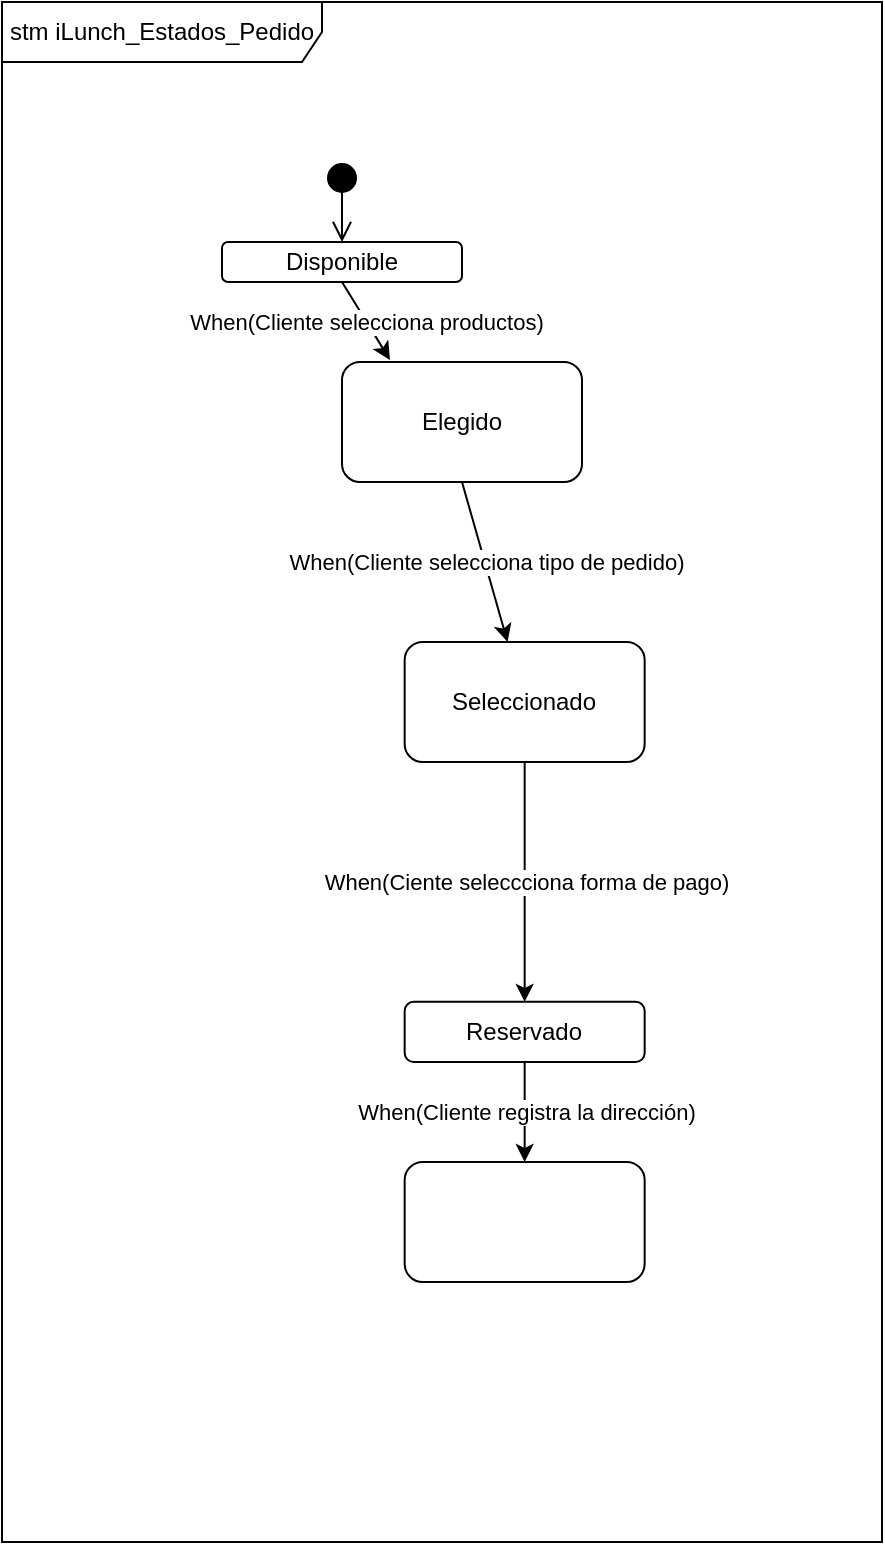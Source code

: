 <mxfile version="14.9.3" type="github">
  <diagram id="M12qITSkw9JV9opQ0eIB" name="Page-1">
    <mxGraphModel dx="868" dy="482" grid="1" gridSize="10" guides="1" tooltips="1" connect="1" arrows="1" fold="1" page="1" pageScale="1" pageWidth="827" pageHeight="1169" math="0" shadow="0">
      <root>
        <mxCell id="0" />
        <mxCell id="1" parent="0" />
        <mxCell id="YFrUsNVZUO-yMZGz8kpX-1" value="stm iLunch_Estados_Pedido" style="shape=umlFrame;whiteSpace=wrap;html=1;width=160;height=30;" vertex="1" parent="1">
          <mxGeometry x="40" y="20" width="440" height="770" as="geometry" />
        </mxCell>
        <mxCell id="YFrUsNVZUO-yMZGz8kpX-7" value="Disponible" style="rounded=1;whiteSpace=wrap;html=1;strokeColor=#000000;" vertex="1" parent="1">
          <mxGeometry x="150" y="140" width="120" height="20" as="geometry" />
        </mxCell>
        <mxCell id="YFrUsNVZUO-yMZGz8kpX-9" value="" style="html=1;verticalAlign=bottom;startArrow=circle;startFill=1;endArrow=open;startSize=6;endSize=8;strokeColor=#000000;entryX=0.5;entryY=0;entryDx=0;entryDy=0;" edge="1" parent="1" target="YFrUsNVZUO-yMZGz8kpX-7">
          <mxGeometry width="80" relative="1" as="geometry">
            <mxPoint x="210" y="100" as="sourcePoint" />
            <mxPoint x="230" y="150" as="targetPoint" />
          </mxGeometry>
        </mxCell>
        <mxCell id="YFrUsNVZUO-yMZGz8kpX-11" value="" style="endArrow=classic;html=1;strokeColor=#000000;exitX=0.5;exitY=1;exitDx=0;exitDy=0;" edge="1" parent="1" source="YFrUsNVZUO-yMZGz8kpX-17" target="YFrUsNVZUO-yMZGz8kpX-13">
          <mxGeometry relative="1" as="geometry">
            <mxPoint x="370" y="180" as="sourcePoint" />
            <mxPoint x="610" y="220" as="targetPoint" />
            <Array as="points" />
          </mxGeometry>
        </mxCell>
        <mxCell id="YFrUsNVZUO-yMZGz8kpX-12" value="When(Cliente selecciona tipo de pedido)" style="edgeLabel;resizable=0;html=1;align=center;verticalAlign=middle;" connectable="0" vertex="1" parent="YFrUsNVZUO-yMZGz8kpX-11">
          <mxGeometry relative="1" as="geometry" />
        </mxCell>
        <mxCell id="YFrUsNVZUO-yMZGz8kpX-13" value="Seleccionado" style="rounded=1;whiteSpace=wrap;html=1;strokeColor=#000000;" vertex="1" parent="1">
          <mxGeometry x="241.33" y="340" width="120" height="60" as="geometry" />
        </mxCell>
        <mxCell id="YFrUsNVZUO-yMZGz8kpX-14" value="" style="endArrow=classic;html=1;strokeColor=#000000;exitX=0.5;exitY=1;exitDx=0;exitDy=0;" edge="1" parent="1" source="YFrUsNVZUO-yMZGz8kpX-13" target="YFrUsNVZUO-yMZGz8kpX-16">
          <mxGeometry relative="1" as="geometry">
            <mxPoint x="361.33" y="269.93" as="sourcePoint" />
            <mxPoint x="461.33" y="269.93" as="targetPoint" />
          </mxGeometry>
        </mxCell>
        <mxCell id="YFrUsNVZUO-yMZGz8kpX-15" value="When(Ciente seleccciona forma de pago)" style="edgeLabel;resizable=0;html=1;align=center;verticalAlign=middle;" connectable="0" vertex="1" parent="YFrUsNVZUO-yMZGz8kpX-14">
          <mxGeometry relative="1" as="geometry" />
        </mxCell>
        <mxCell id="YFrUsNVZUO-yMZGz8kpX-16" value="Reservado" style="rounded=1;whiteSpace=wrap;html=1;strokeColor=#000000;" vertex="1" parent="1">
          <mxGeometry x="241.33" y="519.93" width="120" height="30.07" as="geometry" />
        </mxCell>
        <mxCell id="YFrUsNVZUO-yMZGz8kpX-17" value="Elegido" style="rounded=1;whiteSpace=wrap;html=1;strokeColor=#000000;" vertex="1" parent="1">
          <mxGeometry x="210" y="200" width="120" height="60" as="geometry" />
        </mxCell>
        <mxCell id="YFrUsNVZUO-yMZGz8kpX-18" value="" style="endArrow=classic;html=1;strokeColor=#000000;exitX=0.5;exitY=1;exitDx=0;exitDy=0;entryX=0.2;entryY=-0.017;entryDx=0;entryDy=0;entryPerimeter=0;" edge="1" parent="1" source="YFrUsNVZUO-yMZGz8kpX-7" target="YFrUsNVZUO-yMZGz8kpX-17">
          <mxGeometry relative="1" as="geometry">
            <mxPoint x="370" y="280" as="sourcePoint" />
            <mxPoint x="470" y="280" as="targetPoint" />
          </mxGeometry>
        </mxCell>
        <mxCell id="YFrUsNVZUO-yMZGz8kpX-19" value="When(Cliente selecciona productos)" style="edgeLabel;resizable=0;html=1;align=center;verticalAlign=middle;" connectable="0" vertex="1" parent="YFrUsNVZUO-yMZGz8kpX-18">
          <mxGeometry relative="1" as="geometry" />
        </mxCell>
        <mxCell id="YFrUsNVZUO-yMZGz8kpX-20" value="" style="endArrow=classic;html=1;strokeColor=#000000;exitX=0.5;exitY=1;exitDx=0;exitDy=0;" edge="1" parent="1" source="YFrUsNVZUO-yMZGz8kpX-16" target="YFrUsNVZUO-yMZGz8kpX-22">
          <mxGeometry relative="1" as="geometry">
            <mxPoint x="370" y="580" as="sourcePoint" />
            <mxPoint x="550" y="510" as="targetPoint" />
          </mxGeometry>
        </mxCell>
        <mxCell id="YFrUsNVZUO-yMZGz8kpX-21" value="When(Cliente registra la dirección)" style="edgeLabel;resizable=0;html=1;align=center;verticalAlign=middle;" connectable="0" vertex="1" parent="YFrUsNVZUO-yMZGz8kpX-20">
          <mxGeometry relative="1" as="geometry" />
        </mxCell>
        <mxCell id="YFrUsNVZUO-yMZGz8kpX-22" value="" style="rounded=1;whiteSpace=wrap;html=1;strokeColor=#000000;" vertex="1" parent="1">
          <mxGeometry x="241.33" y="600" width="120" height="60" as="geometry" />
        </mxCell>
      </root>
    </mxGraphModel>
  </diagram>
</mxfile>
